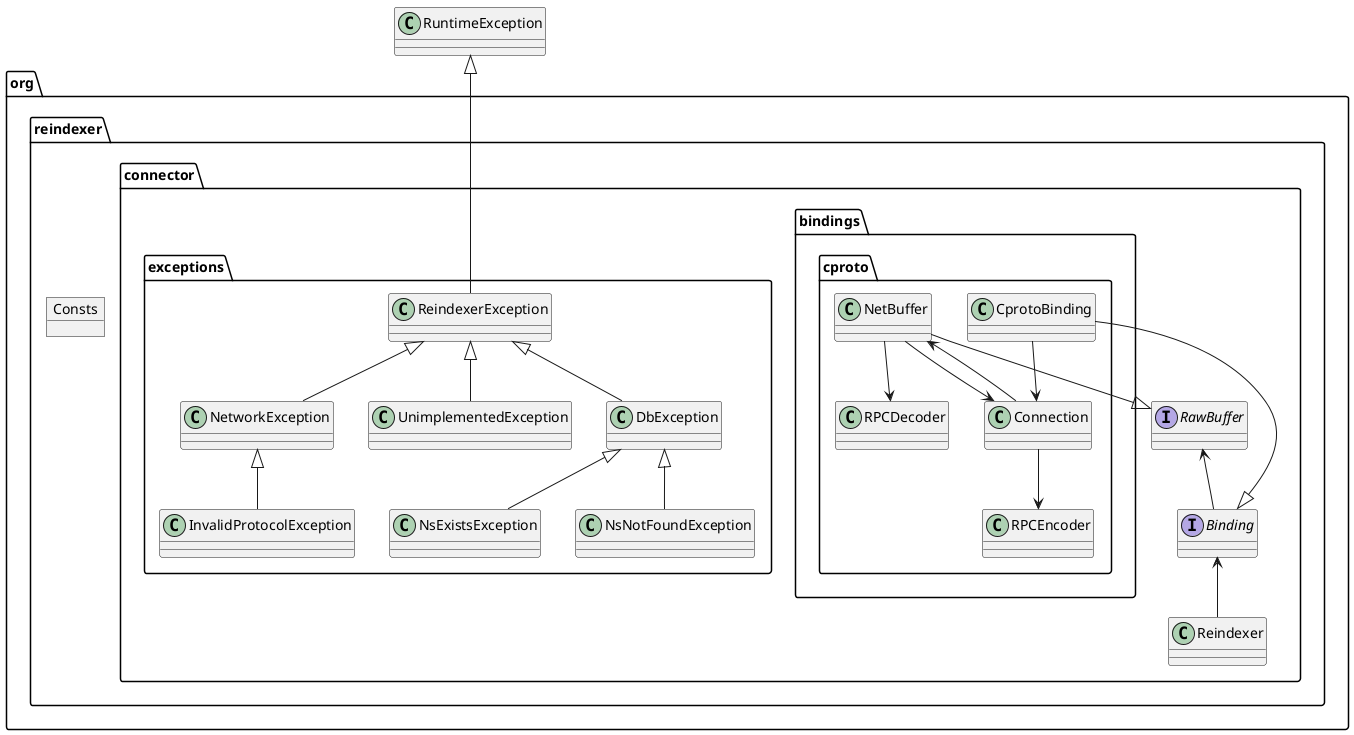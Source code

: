 @startuml

class RuntimeException

package org.reindexer {

    package org.reindexer.connector {
        class Reindexer
        interface Binding
        interface RawBuffer

        Reindexer -up-> Binding
        RawBuffer <-- Binding
    }

    package org.reindexer.connector.bindings.cproto {

        CprotoBinding --|> Binding
        class Connection
        class NetBuffer
        class RPCEncoder
        class RPCDecoder

        Connection --> RPCEncoder
        NetBuffer --> RPCDecoder

        NetBuffer --> Connection
        NetBuffer <-- Connection

        CprotoBinding --> Connection

        NetBuffer --|> RawBuffer
    }

    package org.reindexer.connector.exceptions {
        RuntimeException <|-- ReindexerException
        ReindexerException <|-- NetworkException
        ReindexerException <|-- UnimplementedException
        NetworkException <|-- InvalidProtocolException
        ReindexerException <|-- DbException
        DbException <|-- NsExistsException
        DbException <|-- NsNotFoundException

    }

    object Consts {
    }

}

@enduml